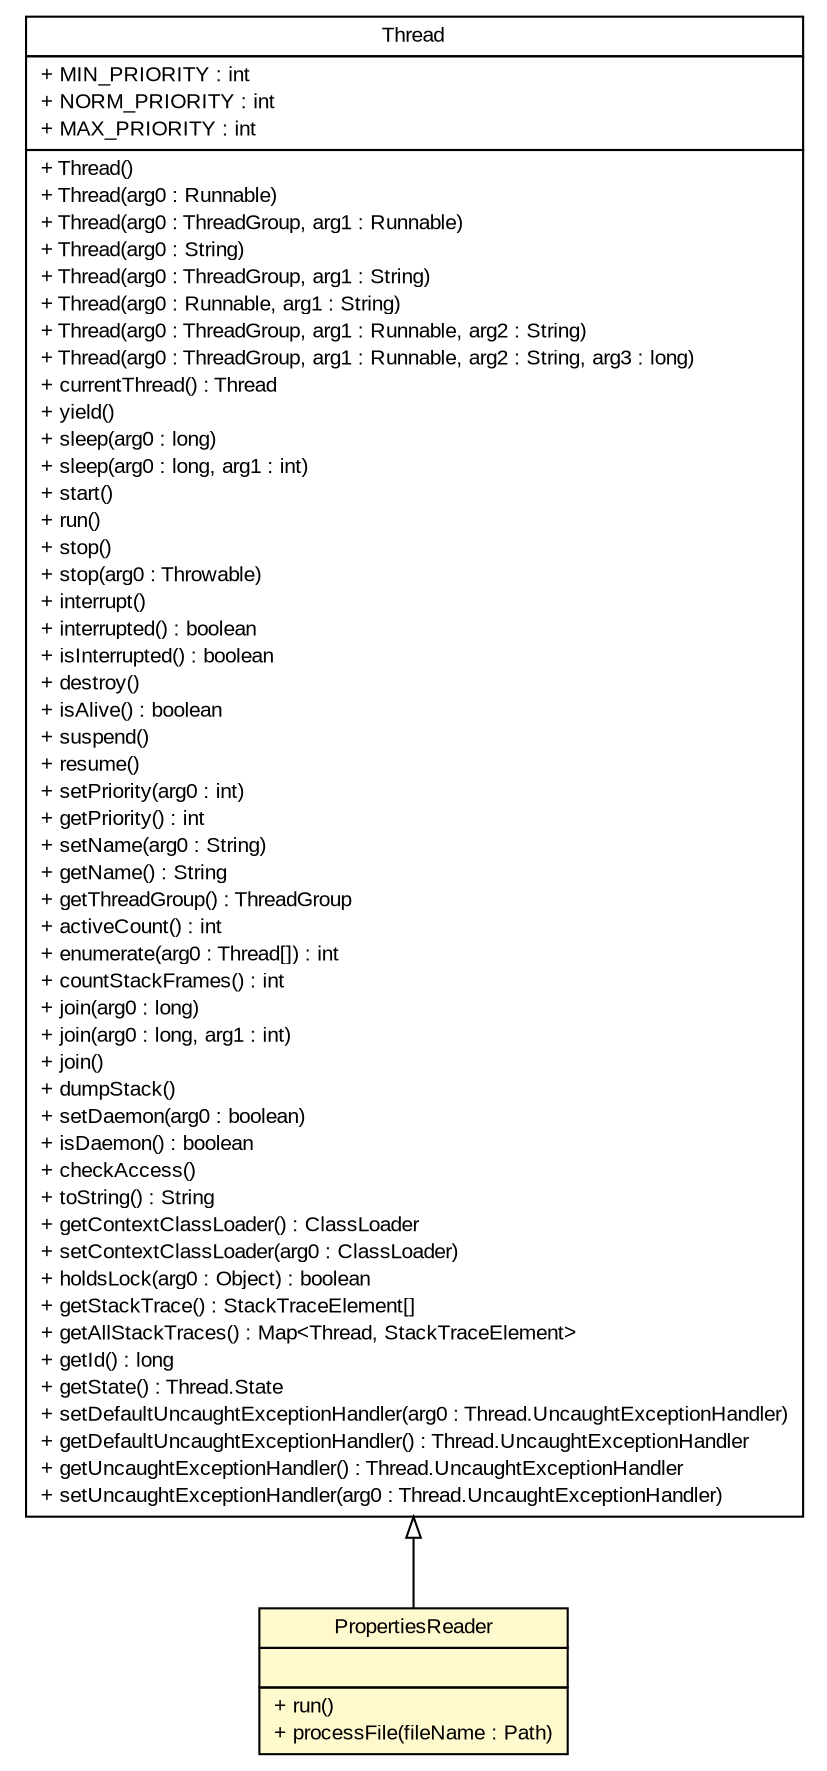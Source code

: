 #!/usr/local/bin/dot
#
# Class diagram 
# Generated by UMLGraph version R5_6 (http://www.umlgraph.org/)
#

digraph G {
	edge [fontname="arial",fontsize=10,labelfontname="arial",labelfontsize=10];
	node [fontname="arial",fontsize=10,shape=plaintext];
	nodesep=0.25;
	ranksep=0.5;
	// br.gov.to.sefaz.util.properties.PropertiesReader
	c893409 [label=<<table title="br.gov.to.sefaz.util.properties.PropertiesReader" border="0" cellborder="1" cellspacing="0" cellpadding="2" port="p" bgcolor="lemonChiffon" href="./PropertiesReader.html">
		<tr><td><table border="0" cellspacing="0" cellpadding="1">
<tr><td align="center" balign="center"> PropertiesReader </td></tr>
		</table></td></tr>
		<tr><td><table border="0" cellspacing="0" cellpadding="1">
<tr><td align="left" balign="left">  </td></tr>
		</table></td></tr>
		<tr><td><table border="0" cellspacing="0" cellpadding="1">
<tr><td align="left" balign="left"> + run() </td></tr>
<tr><td align="left" balign="left"> + processFile(fileName : Path) </td></tr>
		</table></td></tr>
		</table>>, URL="./PropertiesReader.html", fontname="arial", fontcolor="black", fontsize=10.0];
	//br.gov.to.sefaz.util.properties.PropertiesReader extends java.lang.Thread
	c894343:p -> c893409:p [dir=back,arrowtail=empty];
	// java.lang.Thread
	c894343 [label=<<table title="java.lang.Thread" border="0" cellborder="1" cellspacing="0" cellpadding="2" port="p" href="http://java.sun.com/j2se/1.4.2/docs/api/java/lang/Thread.html">
		<tr><td><table border="0" cellspacing="0" cellpadding="1">
<tr><td align="center" balign="center"> Thread </td></tr>
		</table></td></tr>
		<tr><td><table border="0" cellspacing="0" cellpadding="1">
<tr><td align="left" balign="left"> + MIN_PRIORITY : int </td></tr>
<tr><td align="left" balign="left"> + NORM_PRIORITY : int </td></tr>
<tr><td align="left" balign="left"> + MAX_PRIORITY : int </td></tr>
		</table></td></tr>
		<tr><td><table border="0" cellspacing="0" cellpadding="1">
<tr><td align="left" balign="left"> + Thread() </td></tr>
<tr><td align="left" balign="left"> + Thread(arg0 : Runnable) </td></tr>
<tr><td align="left" balign="left"> + Thread(arg0 : ThreadGroup, arg1 : Runnable) </td></tr>
<tr><td align="left" balign="left"> + Thread(arg0 : String) </td></tr>
<tr><td align="left" balign="left"> + Thread(arg0 : ThreadGroup, arg1 : String) </td></tr>
<tr><td align="left" balign="left"> + Thread(arg0 : Runnable, arg1 : String) </td></tr>
<tr><td align="left" balign="left"> + Thread(arg0 : ThreadGroup, arg1 : Runnable, arg2 : String) </td></tr>
<tr><td align="left" balign="left"> + Thread(arg0 : ThreadGroup, arg1 : Runnable, arg2 : String, arg3 : long) </td></tr>
<tr><td align="left" balign="left"> + currentThread() : Thread </td></tr>
<tr><td align="left" balign="left"> + yield() </td></tr>
<tr><td align="left" balign="left"> + sleep(arg0 : long) </td></tr>
<tr><td align="left" balign="left"> + sleep(arg0 : long, arg1 : int) </td></tr>
<tr><td align="left" balign="left"> + start() </td></tr>
<tr><td align="left" balign="left"> + run() </td></tr>
<tr><td align="left" balign="left"> + stop() </td></tr>
<tr><td align="left" balign="left"> + stop(arg0 : Throwable) </td></tr>
<tr><td align="left" balign="left"> + interrupt() </td></tr>
<tr><td align="left" balign="left"> + interrupted() : boolean </td></tr>
<tr><td align="left" balign="left"> + isInterrupted() : boolean </td></tr>
<tr><td align="left" balign="left"> + destroy() </td></tr>
<tr><td align="left" balign="left"> + isAlive() : boolean </td></tr>
<tr><td align="left" balign="left"> + suspend() </td></tr>
<tr><td align="left" balign="left"> + resume() </td></tr>
<tr><td align="left" balign="left"> + setPriority(arg0 : int) </td></tr>
<tr><td align="left" balign="left"> + getPriority() : int </td></tr>
<tr><td align="left" balign="left"> + setName(arg0 : String) </td></tr>
<tr><td align="left" balign="left"> + getName() : String </td></tr>
<tr><td align="left" balign="left"> + getThreadGroup() : ThreadGroup </td></tr>
<tr><td align="left" balign="left"> + activeCount() : int </td></tr>
<tr><td align="left" balign="left"> + enumerate(arg0 : Thread[]) : int </td></tr>
<tr><td align="left" balign="left"> + countStackFrames() : int </td></tr>
<tr><td align="left" balign="left"> + join(arg0 : long) </td></tr>
<tr><td align="left" balign="left"> + join(arg0 : long, arg1 : int) </td></tr>
<tr><td align="left" balign="left"> + join() </td></tr>
<tr><td align="left" balign="left"> + dumpStack() </td></tr>
<tr><td align="left" balign="left"> + setDaemon(arg0 : boolean) </td></tr>
<tr><td align="left" balign="left"> + isDaemon() : boolean </td></tr>
<tr><td align="left" balign="left"> + checkAccess() </td></tr>
<tr><td align="left" balign="left"> + toString() : String </td></tr>
<tr><td align="left" balign="left"> + getContextClassLoader() : ClassLoader </td></tr>
<tr><td align="left" balign="left"> + setContextClassLoader(arg0 : ClassLoader) </td></tr>
<tr><td align="left" balign="left"> + holdsLock(arg0 : Object) : boolean </td></tr>
<tr><td align="left" balign="left"> + getStackTrace() : StackTraceElement[] </td></tr>
<tr><td align="left" balign="left"> + getAllStackTraces() : Map&lt;Thread, StackTraceElement&gt; </td></tr>
<tr><td align="left" balign="left"> + getId() : long </td></tr>
<tr><td align="left" balign="left"> + getState() : Thread.State </td></tr>
<tr><td align="left" balign="left"> + setDefaultUncaughtExceptionHandler(arg0 : Thread.UncaughtExceptionHandler) </td></tr>
<tr><td align="left" balign="left"> + getDefaultUncaughtExceptionHandler() : Thread.UncaughtExceptionHandler </td></tr>
<tr><td align="left" balign="left"> + getUncaughtExceptionHandler() : Thread.UncaughtExceptionHandler </td></tr>
<tr><td align="left" balign="left"> + setUncaughtExceptionHandler(arg0 : Thread.UncaughtExceptionHandler) </td></tr>
		</table></td></tr>
		</table>>, URL="http://java.sun.com/j2se/1.4.2/docs/api/java/lang/Thread.html", fontname="arial", fontcolor="black", fontsize=10.0];
}


